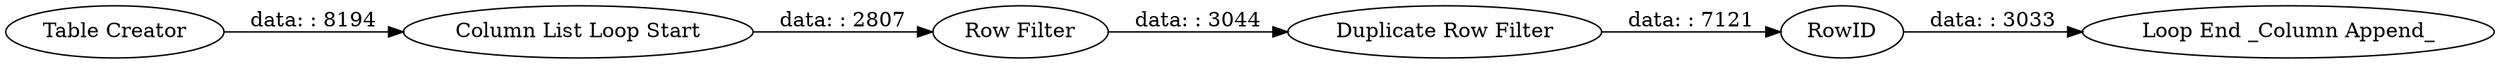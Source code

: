 digraph {
	"-5368477291210932821_3" [label="Column List Loop Start"]
	"-5368477291210932821_5" [label="Duplicate Row Filter"]
	"-5368477291210932821_4" [label="Row Filter"]
	"-5368477291210932821_2" [label="Table Creator"]
	"-5368477291210932821_6" [label=RowID]
	"-5368477291210932821_7" [label="Loop End _Column Append_"]
	"-5368477291210932821_5" -> "-5368477291210932821_6" [label="data: : 7121"]
	"-5368477291210932821_6" -> "-5368477291210932821_7" [label="data: : 3033"]
	"-5368477291210932821_2" -> "-5368477291210932821_3" [label="data: : 8194"]
	"-5368477291210932821_4" -> "-5368477291210932821_5" [label="data: : 3044"]
	"-5368477291210932821_3" -> "-5368477291210932821_4" [label="data: : 2807"]
	rankdir=LR
}
